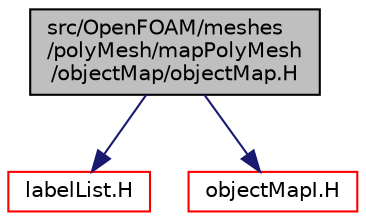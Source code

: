 digraph "src/OpenFOAM/meshes/polyMesh/mapPolyMesh/objectMap/objectMap.H"
{
  bgcolor="transparent";
  edge [fontname="Helvetica",fontsize="10",labelfontname="Helvetica",labelfontsize="10"];
  node [fontname="Helvetica",fontsize="10",shape=record];
  Node1 [label="src/OpenFOAM/meshes\l/polyMesh/mapPolyMesh\l/objectMap/objectMap.H",height=0.2,width=0.4,color="black", fillcolor="grey75", style="filled", fontcolor="black"];
  Node1 -> Node2 [color="midnightblue",fontsize="10",style="solid",fontname="Helvetica"];
  Node2 [label="labelList.H",height=0.2,width=0.4,color="red",URL="$a09054.html"];
  Node1 -> Node3 [color="midnightblue",fontsize="10",style="solid",fontname="Helvetica"];
  Node3 [label="objectMapI.H",height=0.2,width=0.4,color="red",URL="$a08795.html"];
}

